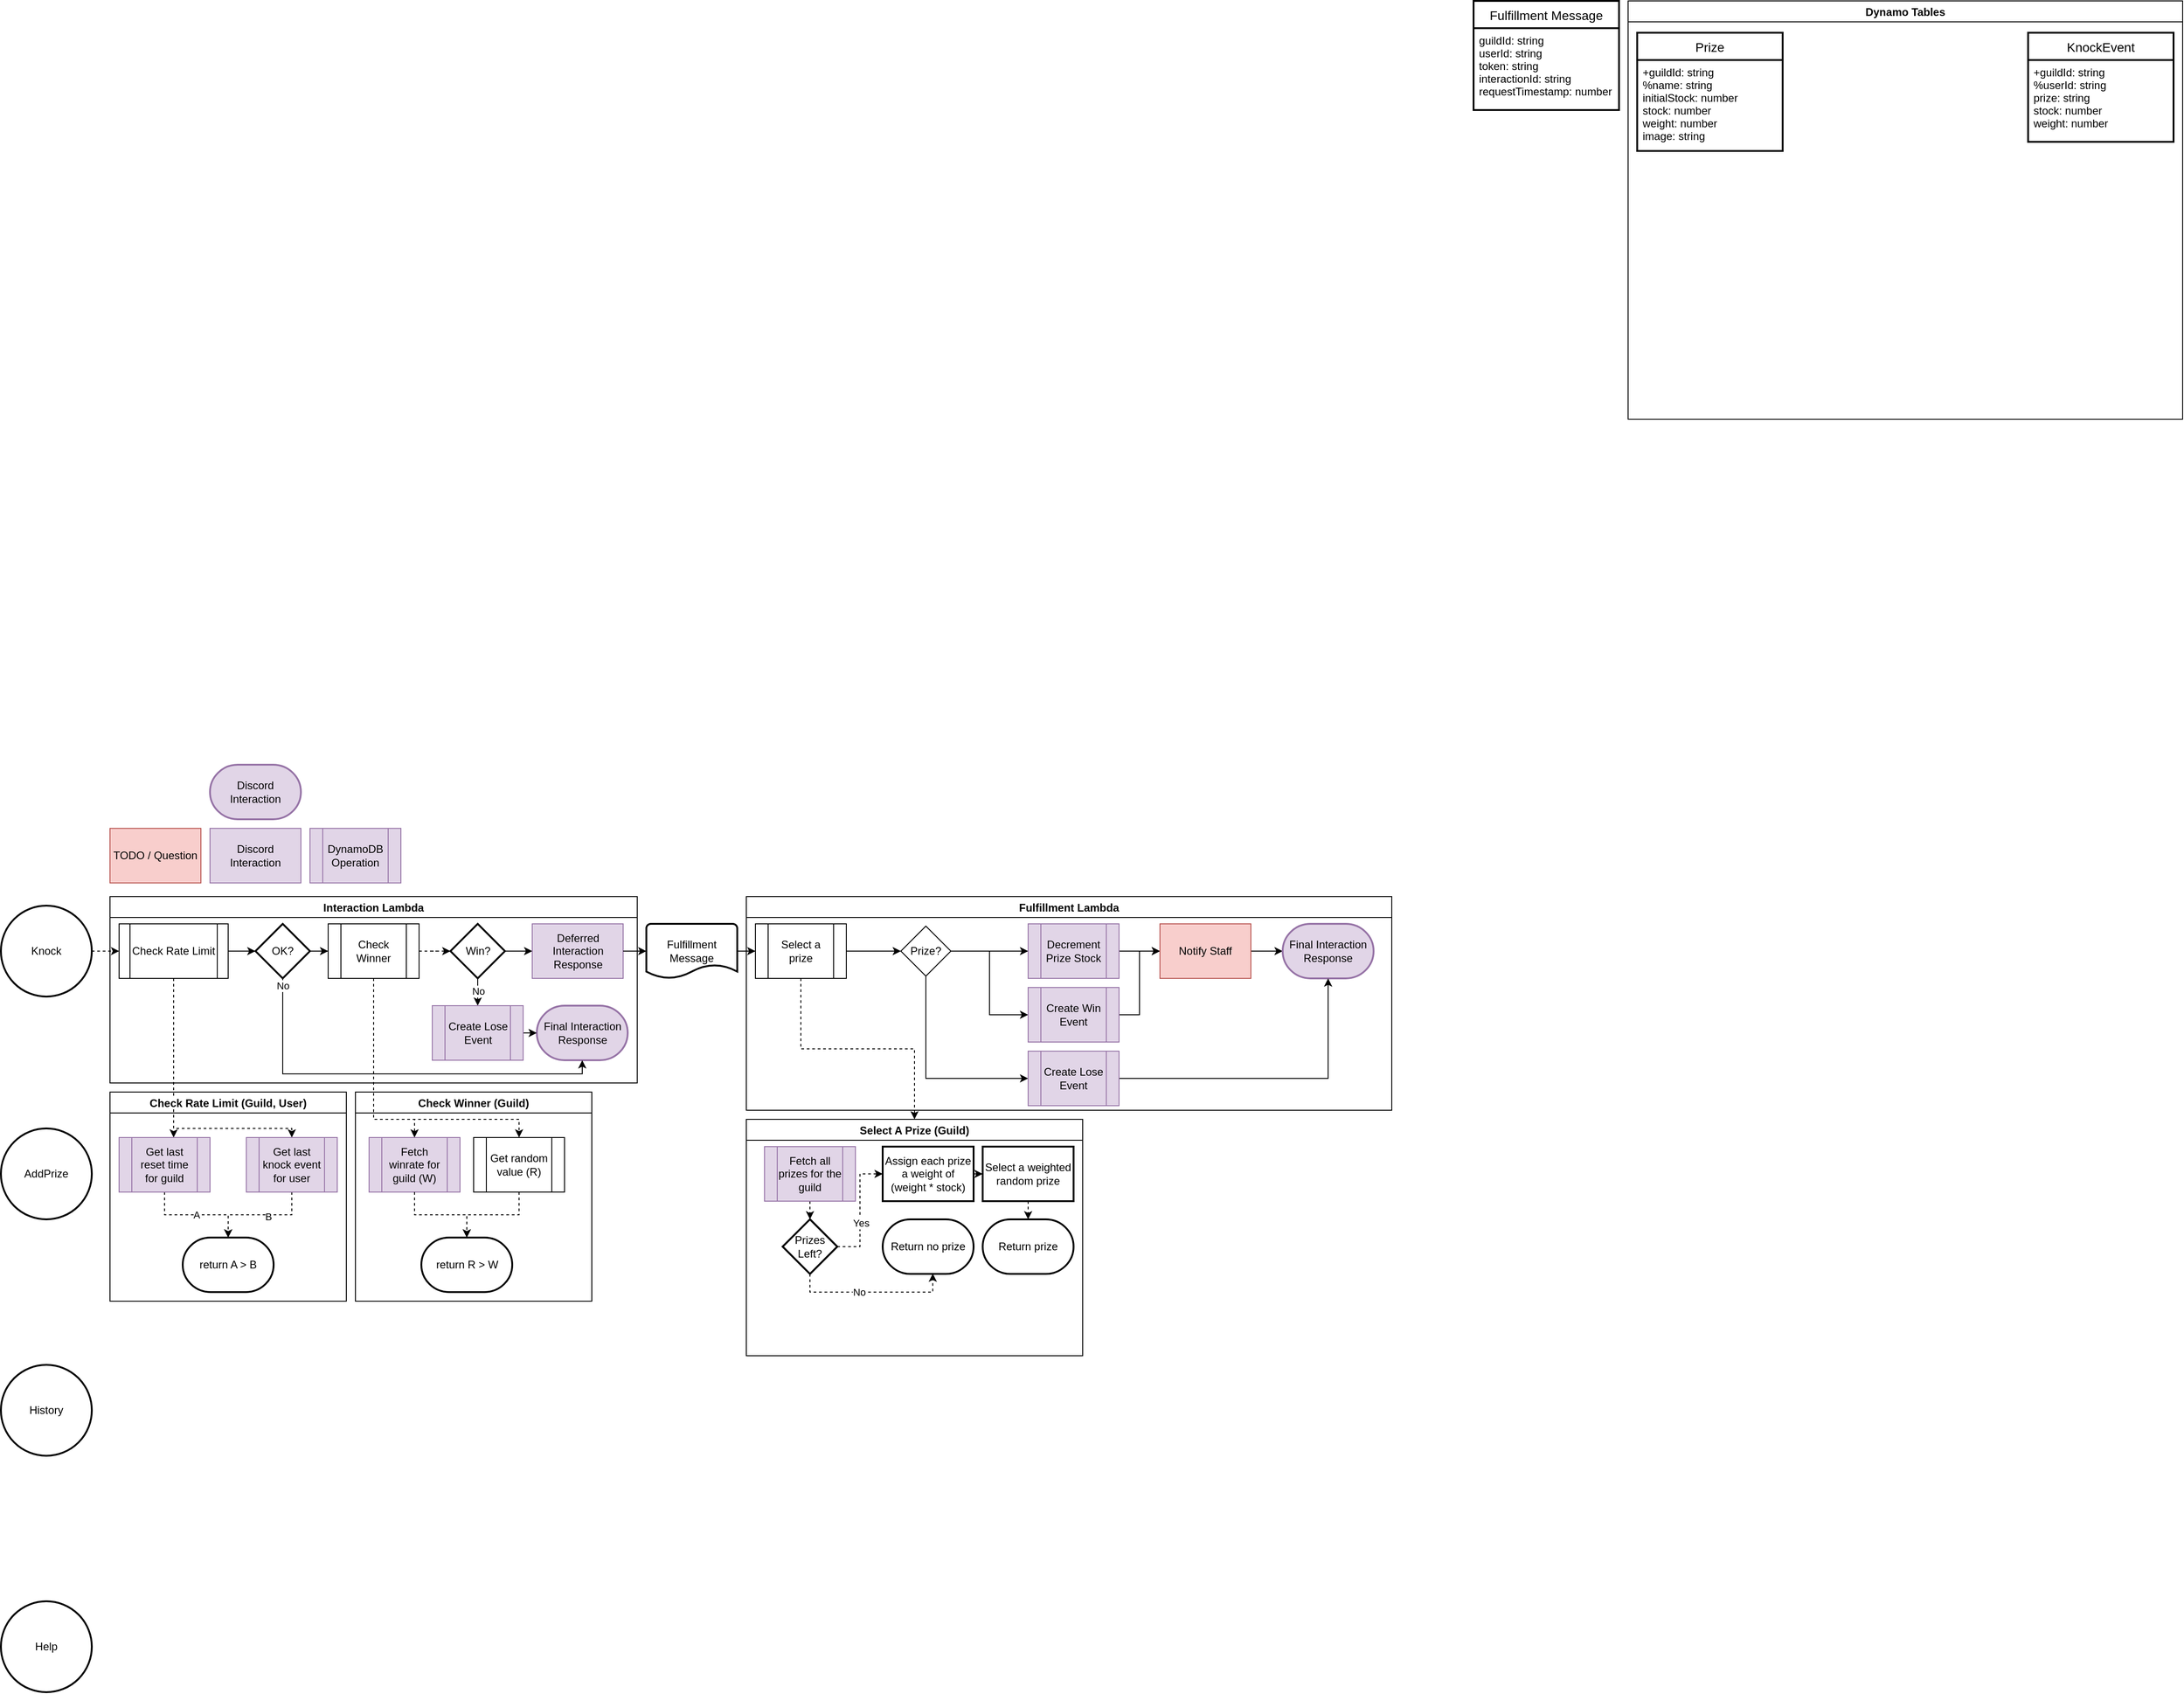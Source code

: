 <mxfile version="15.5.1" type="github">
  <diagram id="L7QY4okVQJp5hipJDfsT" name="Page-1">
    <mxGraphModel dx="4146" dy="2103" grid="1" gridSize="10" guides="1" tooltips="1" connect="1" arrows="1" fold="1" page="0" pageScale="1" pageWidth="850" pageHeight="1100" math="0" shadow="0">
      <root>
        <mxCell id="0" />
        <mxCell id="1" parent="0" />
        <mxCell id="FSJdYfOo43uuLk9ThQoz-45" value="DynamoDB Operation" style="verticalLabelPosition=middle;verticalAlign=middle;html=1;shape=process;whiteSpace=wrap;size=0.14;arcSize=6;labelPosition=center;align=center;fillColor=#e1d5e7;strokeColor=#9673a6;" parent="1" vertex="1">
          <mxGeometry x="-850" y="790" width="100" height="60" as="geometry" />
        </mxCell>
        <mxCell id="FSJdYfOo43uuLk9ThQoz-199" style="edgeStyle=orthogonalEdgeStyle;rounded=0;sketch=0;orthogonalLoop=1;jettySize=auto;html=1;exitX=1;exitY=0.5;exitDx=0;exitDy=0;exitPerimeter=0;" parent="1" source="FSJdYfOo43uuLk9ThQoz-47" target="FSJdYfOo43uuLk9ThQoz-112" edge="1">
          <mxGeometry relative="1" as="geometry" />
        </mxCell>
        <mxCell id="FSJdYfOo43uuLk9ThQoz-47" value="Fulfillment Message" style="strokeWidth=2;html=1;shape=mxgraph.flowchart.document2;whiteSpace=wrap;size=0.25;verticalAlign=middle;" parent="1" vertex="1">
          <mxGeometry x="-480" y="895" width="100" height="60" as="geometry" />
        </mxCell>
        <mxCell id="FSJdYfOo43uuLk9ThQoz-57" value="Fulfillment Message" style="swimlane;childLayout=stackLayout;horizontal=1;startSize=30;horizontalStack=0;fontSize=14;fontStyle=0;strokeWidth=2;resizeParent=0;resizeLast=1;shadow=0;dashed=0;align=center;" parent="1" vertex="1">
          <mxGeometry x="430" y="-120" width="160" height="120" as="geometry" />
        </mxCell>
        <mxCell id="FSJdYfOo43uuLk9ThQoz-58" value="guildId: string&#xa;userId: string&#xa;token: string&#xa;interactionId: string&#xa;requestTimestamp: number" style="align=left;strokeColor=none;fillColor=none;spacingLeft=4;fontSize=12;verticalAlign=top;resizable=0;rotatable=0;part=1;" parent="FSJdYfOo43uuLk9ThQoz-57" vertex="1">
          <mxGeometry y="30" width="160" height="90" as="geometry" />
        </mxCell>
        <mxCell id="FSJdYfOo43uuLk9ThQoz-62" value="Interaction Lambda" style="swimlane;verticalAlign=middle;" parent="1" vertex="1">
          <mxGeometry x="-1070" y="865" width="580" height="205" as="geometry">
            <mxRectangle x="-190" y="10" width="140" height="23" as="alternateBounds" />
          </mxGeometry>
        </mxCell>
        <mxCell id="FSJdYfOo43uuLk9ThQoz-140" value="Deferred Interaction Response" style="rounded=0;whiteSpace=wrap;html=1;absoluteArcSize=1;arcSize=14;strokeWidth=1;sketch=0;fillColor=#e1d5e7;strokeColor=#9673a6;" parent="FSJdYfOo43uuLk9ThQoz-62" vertex="1">
          <mxGeometry x="464.5" y="30" width="100" height="60" as="geometry" />
        </mxCell>
        <mxCell id="FSJdYfOo43uuLk9ThQoz-171" style="edgeStyle=orthogonalEdgeStyle;rounded=0;sketch=0;orthogonalLoop=1;jettySize=auto;html=1;exitX=1;exitY=0.5;exitDx=0;exitDy=0;exitPerimeter=0;entryX=0;entryY=0.5;entryDx=0;entryDy=0;" parent="FSJdYfOo43uuLk9ThQoz-62" source="FSJdYfOo43uuLk9ThQoz-15" target="FSJdYfOo43uuLk9ThQoz-140" edge="1">
          <mxGeometry relative="1" as="geometry" />
        </mxCell>
        <mxCell id="FSJdYfOo43uuLk9ThQoz-10" value="Final Interaction Response" style="strokeWidth=2;html=1;shape=mxgraph.flowchart.terminator;whiteSpace=wrap;fillColor=#e1d5e7;strokeColor=#9673a6;" parent="FSJdYfOo43uuLk9ThQoz-62" vertex="1">
          <mxGeometry x="469.5" y="120" width="100" height="60" as="geometry" />
        </mxCell>
        <mxCell id="FSJdYfOo43uuLk9ThQoz-215" style="edgeStyle=orthogonalEdgeStyle;rounded=0;sketch=0;orthogonalLoop=1;jettySize=auto;html=1;exitX=1;exitY=0.5;exitDx=0;exitDy=0;dashed=1;" parent="FSJdYfOo43uuLk9ThQoz-62" source="FSJdYfOo43uuLk9ThQoz-185" target="FSJdYfOo43uuLk9ThQoz-15" edge="1">
          <mxGeometry relative="1" as="geometry" />
        </mxCell>
        <mxCell id="FSJdYfOo43uuLk9ThQoz-185" value="Check Winner" style="verticalLabelPosition=middle;verticalAlign=middle;html=1;shape=process;whiteSpace=wrap;size=0.14;arcSize=6;labelPosition=center;align=center;" parent="FSJdYfOo43uuLk9ThQoz-62" vertex="1">
          <mxGeometry x="240" y="30" width="100" height="60" as="geometry" />
        </mxCell>
        <mxCell id="oSzb1QnaF82HAAy8h1gA-9" style="edgeStyle=orthogonalEdgeStyle;curved=0;rounded=1;sketch=0;orthogonalLoop=1;jettySize=auto;html=1;exitX=0.5;exitY=1;exitDx=0;exitDy=0;exitPerimeter=0;entryX=0.5;entryY=0;entryDx=0;entryDy=0;" edge="1" parent="FSJdYfOo43uuLk9ThQoz-62" source="FSJdYfOo43uuLk9ThQoz-15" target="oSzb1QnaF82HAAy8h1gA-8">
          <mxGeometry relative="1" as="geometry">
            <Array as="points">
              <mxPoint x="404.5" y="100" />
              <mxPoint x="404.5" y="100" />
            </Array>
          </mxGeometry>
        </mxCell>
        <mxCell id="oSzb1QnaF82HAAy8h1gA-11" value="No" style="edgeLabel;html=1;align=center;verticalAlign=middle;resizable=0;points=[];" vertex="1" connectable="0" parent="oSzb1QnaF82HAAy8h1gA-9">
          <mxGeometry x="-0.112" relative="1" as="geometry">
            <mxPoint as="offset" />
          </mxGeometry>
        </mxCell>
        <mxCell id="FSJdYfOo43uuLk9ThQoz-15" value="Win?" style="strokeWidth=2;html=1;shape=mxgraph.flowchart.decision;whiteSpace=wrap;" parent="FSJdYfOo43uuLk9ThQoz-62" vertex="1">
          <mxGeometry x="374.5" y="30" width="60" height="60" as="geometry" />
        </mxCell>
        <mxCell id="oSzb1QnaF82HAAy8h1gA-10" style="edgeStyle=orthogonalEdgeStyle;curved=0;rounded=1;sketch=0;orthogonalLoop=1;jettySize=auto;html=1;exitX=1;exitY=0.5;exitDx=0;exitDy=0;entryX=0;entryY=0.5;entryDx=0;entryDy=0;entryPerimeter=0;" edge="1" parent="FSJdYfOo43uuLk9ThQoz-62" source="oSzb1QnaF82HAAy8h1gA-8" target="FSJdYfOo43uuLk9ThQoz-10">
          <mxGeometry relative="1" as="geometry" />
        </mxCell>
        <mxCell id="oSzb1QnaF82HAAy8h1gA-8" value="Create Lose Event" style="verticalLabelPosition=middle;verticalAlign=middle;html=1;shape=process;whiteSpace=wrap;size=0.14;arcSize=6;labelPosition=center;align=center;fillColor=#e1d5e7;strokeColor=#9673a6;" vertex="1" parent="FSJdYfOo43uuLk9ThQoz-62">
          <mxGeometry x="354.5" y="120" width="100" height="60" as="geometry" />
        </mxCell>
        <mxCell id="oSzb1QnaF82HAAy8h1gA-15" style="edgeStyle=orthogonalEdgeStyle;curved=0;rounded=1;sketch=0;orthogonalLoop=1;jettySize=auto;html=1;exitX=1;exitY=0.5;exitDx=0;exitDy=0;entryX=0;entryY=0.5;entryDx=0;entryDy=0;entryPerimeter=0;" edge="1" parent="FSJdYfOo43uuLk9ThQoz-62" source="oSzb1QnaF82HAAy8h1gA-12" target="oSzb1QnaF82HAAy8h1gA-14">
          <mxGeometry relative="1" as="geometry" />
        </mxCell>
        <mxCell id="oSzb1QnaF82HAAy8h1gA-12" value="Check Rate Limit" style="shape=process;whiteSpace=wrap;html=1;backgroundOutline=1;rounded=0;sketch=0;" vertex="1" parent="FSJdYfOo43uuLk9ThQoz-62">
          <mxGeometry x="10" y="30" width="120" height="60" as="geometry" />
        </mxCell>
        <mxCell id="oSzb1QnaF82HAAy8h1gA-17" style="edgeStyle=orthogonalEdgeStyle;rounded=0;sketch=0;orthogonalLoop=1;jettySize=auto;html=1;exitX=0.5;exitY=1;exitDx=0;exitDy=0;exitPerimeter=0;entryX=0.5;entryY=1;entryDx=0;entryDy=0;entryPerimeter=0;" edge="1" parent="FSJdYfOo43uuLk9ThQoz-62" source="oSzb1QnaF82HAAy8h1gA-14" target="FSJdYfOo43uuLk9ThQoz-10">
          <mxGeometry relative="1" as="geometry">
            <Array as="points">
              <mxPoint x="190" y="195" />
              <mxPoint x="519" y="195" />
            </Array>
          </mxGeometry>
        </mxCell>
        <mxCell id="oSzb1QnaF82HAAy8h1gA-18" value="No" style="edgeLabel;html=1;align=center;verticalAlign=middle;resizable=0;points=[];" vertex="1" connectable="0" parent="oSzb1QnaF82HAAy8h1gA-17">
          <mxGeometry x="-0.964" relative="1" as="geometry">
            <mxPoint as="offset" />
          </mxGeometry>
        </mxCell>
        <mxCell id="oSzb1QnaF82HAAy8h1gA-19" style="edgeStyle=orthogonalEdgeStyle;rounded=0;sketch=0;orthogonalLoop=1;jettySize=auto;html=1;exitX=1;exitY=0.5;exitDx=0;exitDy=0;exitPerimeter=0;" edge="1" parent="FSJdYfOo43uuLk9ThQoz-62" source="oSzb1QnaF82HAAy8h1gA-14" target="FSJdYfOo43uuLk9ThQoz-185">
          <mxGeometry relative="1" as="geometry" />
        </mxCell>
        <mxCell id="oSzb1QnaF82HAAy8h1gA-14" value="OK?" style="strokeWidth=2;html=1;shape=mxgraph.flowchart.decision;whiteSpace=wrap;" vertex="1" parent="FSJdYfOo43uuLk9ThQoz-62">
          <mxGeometry x="160" y="30" width="60" height="60" as="geometry" />
        </mxCell>
        <mxCell id="FSJdYfOo43uuLk9ThQoz-63" value="Fulfillment Lambda" style="swimlane;verticalAlign=middle;" parent="1" vertex="1">
          <mxGeometry x="-370" y="865" width="710" height="235" as="geometry">
            <mxRectangle x="-190" y="620" width="140" height="23" as="alternateBounds" />
          </mxGeometry>
        </mxCell>
        <mxCell id="FSJdYfOo43uuLk9ThQoz-196" style="edgeStyle=orthogonalEdgeStyle;rounded=0;sketch=0;orthogonalLoop=1;jettySize=auto;html=1;exitX=1;exitY=0.5;exitDx=0;exitDy=0;" parent="FSJdYfOo43uuLk9ThQoz-63" source="FSJdYfOo43uuLk9ThQoz-97" target="FSJdYfOo43uuLk9ThQoz-133" edge="1">
          <mxGeometry relative="1" as="geometry" />
        </mxCell>
        <mxCell id="FSJdYfOo43uuLk9ThQoz-97" value="Decrement Prize Stock" style="verticalLabelPosition=middle;verticalAlign=middle;html=1;shape=process;whiteSpace=wrap;size=0.14;arcSize=6;labelPosition=center;align=center;fillColor=#e1d5e7;strokeColor=#9673a6;" parent="FSJdYfOo43uuLk9ThQoz-63" vertex="1">
          <mxGeometry x="310" y="30" width="100" height="60" as="geometry" />
        </mxCell>
        <mxCell id="FSJdYfOo43uuLk9ThQoz-191" style="edgeStyle=orthogonalEdgeStyle;rounded=0;sketch=0;orthogonalLoop=1;jettySize=auto;html=1;exitX=1;exitY=0.5;exitDx=0;exitDy=0;entryX=0;entryY=0.5;entryDx=0;entryDy=0;" parent="FSJdYfOo43uuLk9ThQoz-63" source="FSJdYfOo43uuLk9ThQoz-100" target="FSJdYfOo43uuLk9ThQoz-97" edge="1">
          <mxGeometry relative="1" as="geometry" />
        </mxCell>
        <mxCell id="FSJdYfOo43uuLk9ThQoz-192" style="edgeStyle=orthogonalEdgeStyle;rounded=0;sketch=0;orthogonalLoop=1;jettySize=auto;html=1;exitX=1;exitY=0.5;exitDx=0;exitDy=0;entryX=0;entryY=0.5;entryDx=0;entryDy=0;" parent="FSJdYfOo43uuLk9ThQoz-63" source="FSJdYfOo43uuLk9ThQoz-100" target="FSJdYfOo43uuLk9ThQoz-126" edge="1">
          <mxGeometry relative="1" as="geometry" />
        </mxCell>
        <mxCell id="oSzb1QnaF82HAAy8h1gA-4" style="edgeStyle=orthogonalEdgeStyle;rounded=0;sketch=0;orthogonalLoop=1;jettySize=auto;html=1;exitX=0.5;exitY=1;exitDx=0;exitDy=0;entryX=0;entryY=0.5;entryDx=0;entryDy=0;" edge="1" parent="FSJdYfOo43uuLk9ThQoz-63" source="FSJdYfOo43uuLk9ThQoz-100" target="oSzb1QnaF82HAAy8h1gA-3">
          <mxGeometry relative="1" as="geometry" />
        </mxCell>
        <mxCell id="FSJdYfOo43uuLk9ThQoz-100" value="Prize?" style="rhombus;whiteSpace=wrap;html=1;rounded=0;sketch=0;" parent="FSJdYfOo43uuLk9ThQoz-63" vertex="1">
          <mxGeometry x="170" y="32.5" width="55" height="55" as="geometry" />
        </mxCell>
        <mxCell id="FSJdYfOo43uuLk9ThQoz-190" style="edgeStyle=orthogonalEdgeStyle;rounded=0;sketch=0;orthogonalLoop=1;jettySize=auto;html=1;exitX=1;exitY=0.5;exitDx=0;exitDy=0;entryX=0;entryY=0.5;entryDx=0;entryDy=0;" parent="FSJdYfOo43uuLk9ThQoz-63" source="FSJdYfOo43uuLk9ThQoz-112" target="FSJdYfOo43uuLk9ThQoz-100" edge="1">
          <mxGeometry relative="1" as="geometry" />
        </mxCell>
        <mxCell id="FSJdYfOo43uuLk9ThQoz-112" value="Select a prize" style="verticalLabelPosition=middle;verticalAlign=middle;html=1;shape=process;whiteSpace=wrap;size=0.14;arcSize=6;labelPosition=center;align=center;" parent="FSJdYfOo43uuLk9ThQoz-63" vertex="1">
          <mxGeometry x="10" y="30" width="100" height="60" as="geometry" />
        </mxCell>
        <mxCell id="FSJdYfOo43uuLk9ThQoz-194" style="edgeStyle=orthogonalEdgeStyle;rounded=0;sketch=0;orthogonalLoop=1;jettySize=auto;html=1;exitX=1;exitY=0.5;exitDx=0;exitDy=0;entryX=0;entryY=0.5;entryDx=0;entryDy=0;" parent="FSJdYfOo43uuLk9ThQoz-63" source="FSJdYfOo43uuLk9ThQoz-126" target="FSJdYfOo43uuLk9ThQoz-133" edge="1">
          <mxGeometry relative="1" as="geometry" />
        </mxCell>
        <mxCell id="FSJdYfOo43uuLk9ThQoz-126" value="Create Win Event" style="verticalLabelPosition=middle;verticalAlign=middle;html=1;shape=process;whiteSpace=wrap;size=0.14;arcSize=6;labelPosition=center;align=center;fillColor=#e1d5e7;strokeColor=#9673a6;" parent="FSJdYfOo43uuLk9ThQoz-63" vertex="1">
          <mxGeometry x="310" y="100" width="100" height="60" as="geometry" />
        </mxCell>
        <mxCell id="FSJdYfOo43uuLk9ThQoz-198" style="edgeStyle=orthogonalEdgeStyle;rounded=0;sketch=0;orthogonalLoop=1;jettySize=auto;html=1;exitX=1;exitY=0.5;exitDx=0;exitDy=0;entryX=0;entryY=0.5;entryDx=0;entryDy=0;entryPerimeter=0;" parent="FSJdYfOo43uuLk9ThQoz-63" source="FSJdYfOo43uuLk9ThQoz-133" edge="1">
          <mxGeometry relative="1" as="geometry">
            <mxPoint x="590" y="60" as="targetPoint" />
          </mxGeometry>
        </mxCell>
        <mxCell id="FSJdYfOo43uuLk9ThQoz-133" value="Notify Staff" style="rounded=0;whiteSpace=wrap;html=1;absoluteArcSize=1;arcSize=14;strokeWidth=1;sketch=0;fillColor=#f8cecc;strokeColor=#b85450;" parent="FSJdYfOo43uuLk9ThQoz-63" vertex="1">
          <mxGeometry x="455" y="30" width="100" height="60" as="geometry" />
        </mxCell>
        <mxCell id="FSJdYfOo43uuLk9ThQoz-153" value="Final Interaction Response" style="strokeWidth=2;html=1;shape=mxgraph.flowchart.terminator;whiteSpace=wrap;fillColor=#e1d5e7;strokeColor=#9673a6;" parent="FSJdYfOo43uuLk9ThQoz-63" vertex="1">
          <mxGeometry x="590" y="30" width="100" height="60" as="geometry" />
        </mxCell>
        <mxCell id="oSzb1QnaF82HAAy8h1gA-5" style="edgeStyle=orthogonalEdgeStyle;rounded=0;sketch=0;orthogonalLoop=1;jettySize=auto;html=1;exitX=1;exitY=0.5;exitDx=0;exitDy=0;entryX=0.5;entryY=1;entryDx=0;entryDy=0;entryPerimeter=0;" edge="1" parent="FSJdYfOo43uuLk9ThQoz-63" source="oSzb1QnaF82HAAy8h1gA-3" target="FSJdYfOo43uuLk9ThQoz-153">
          <mxGeometry relative="1" as="geometry" />
        </mxCell>
        <mxCell id="oSzb1QnaF82HAAy8h1gA-3" value="Create Lose Event" style="verticalLabelPosition=middle;verticalAlign=middle;html=1;shape=process;whiteSpace=wrap;size=0.14;arcSize=6;labelPosition=center;align=center;fillColor=#e1d5e7;strokeColor=#9673a6;" vertex="1" parent="FSJdYfOo43uuLk9ThQoz-63">
          <mxGeometry x="310" y="170" width="100" height="60" as="geometry" />
        </mxCell>
        <mxCell id="FSJdYfOo43uuLk9ThQoz-123" value="Dynamo Tables" style="swimlane;rounded=0;sketch=0;" parent="1" vertex="1">
          <mxGeometry x="600" y="-120" width="610" height="460" as="geometry" />
        </mxCell>
        <mxCell id="FSJdYfOo43uuLk9ThQoz-79" value="Prize" style="swimlane;childLayout=stackLayout;horizontal=1;startSize=30;horizontalStack=0;fontSize=14;fontStyle=0;strokeWidth=2;resizeParent=0;resizeLast=1;shadow=0;dashed=0;align=center;" parent="FSJdYfOo43uuLk9ThQoz-123" vertex="1">
          <mxGeometry x="10" y="35" width="160" height="130" as="geometry" />
        </mxCell>
        <mxCell id="FSJdYfOo43uuLk9ThQoz-80" value="+guildId: string&#xa;%name: string&#xa;initialStock: number&#xa;stock: number&#xa;weight: number&#xa;image: string" style="align=left;strokeColor=none;fillColor=none;spacingLeft=4;fontSize=12;verticalAlign=top;resizable=0;rotatable=0;part=1;" parent="FSJdYfOo43uuLk9ThQoz-79" vertex="1">
          <mxGeometry y="30" width="160" height="100" as="geometry" />
        </mxCell>
        <mxCell id="FSJdYfOo43uuLk9ThQoz-119" value="KnockEvent" style="swimlane;childLayout=stackLayout;horizontal=1;startSize=30;horizontalStack=0;fontSize=14;fontStyle=0;strokeWidth=2;resizeParent=0;resizeLast=1;shadow=0;dashed=0;align=center;" parent="FSJdYfOo43uuLk9ThQoz-123" vertex="1">
          <mxGeometry x="440" y="35" width="160" height="120" as="geometry" />
        </mxCell>
        <mxCell id="FSJdYfOo43uuLk9ThQoz-120" value="+guildId: string&#xa;%userId: string&#xa;prize: string&#xa;stock: number&#xa;weight: number&#xa;" style="align=left;strokeColor=none;fillColor=none;spacingLeft=4;fontSize=12;verticalAlign=top;resizable=0;rotatable=0;part=1;" parent="FSJdYfOo43uuLk9ThQoz-119" vertex="1">
          <mxGeometry y="30" width="160" height="90" as="geometry" />
        </mxCell>
        <mxCell id="FSJdYfOo43uuLk9ThQoz-125" value="Discord Interaction" style="strokeWidth=2;html=1;shape=mxgraph.flowchart.terminator;whiteSpace=wrap;verticalAlign=middle;fillColor=#e1d5e7;strokeColor=#9673a6;" parent="1" vertex="1">
          <mxGeometry x="-960" y="720" width="100" height="60" as="geometry" />
        </mxCell>
        <mxCell id="FSJdYfOo43uuLk9ThQoz-137" value="TODO / Question" style="rounded=0;whiteSpace=wrap;html=1;absoluteArcSize=1;arcSize=14;strokeWidth=1;sketch=0;fillColor=#f8cecc;strokeColor=#b85450;" parent="1" vertex="1">
          <mxGeometry x="-1070" y="790" width="100" height="60" as="geometry" />
        </mxCell>
        <mxCell id="FSJdYfOo43uuLk9ThQoz-141" value="Discord Interaction" style="rounded=0;whiteSpace=wrap;html=1;absoluteArcSize=1;arcSize=14;strokeWidth=1;sketch=0;fillColor=#e1d5e7;strokeColor=#9673a6;" parent="1" vertex="1">
          <mxGeometry x="-960" y="790" width="100" height="60" as="geometry" />
        </mxCell>
        <mxCell id="FSJdYfOo43uuLk9ThQoz-173" style="edgeStyle=orthogonalEdgeStyle;rounded=0;sketch=0;orthogonalLoop=1;jettySize=auto;html=1;exitX=1;exitY=0.5;exitDx=0;exitDy=0;entryX=0;entryY=0.5;entryDx=0;entryDy=0;entryPerimeter=0;" parent="1" source="FSJdYfOo43uuLk9ThQoz-140" target="FSJdYfOo43uuLk9ThQoz-47" edge="1">
          <mxGeometry relative="1" as="geometry" />
        </mxCell>
        <mxCell id="FSJdYfOo43uuLk9ThQoz-219" value="Check Winner (Guild)" style="swimlane;rounded=0;sketch=0;strokeWidth=1;fillColor=none;" parent="1" vertex="1">
          <mxGeometry x="-800" y="1080" width="260" height="230" as="geometry" />
        </mxCell>
        <mxCell id="FSJdYfOo43uuLk9ThQoz-37" value="return R &amp;gt; W" style="strokeWidth=2;html=1;shape=mxgraph.flowchart.terminator;whiteSpace=wrap;verticalAlign=middle;" parent="FSJdYfOo43uuLk9ThQoz-219" vertex="1">
          <mxGeometry x="72.5" y="160" width="100" height="60" as="geometry" />
        </mxCell>
        <mxCell id="FSJdYfOo43uuLk9ThQoz-186" value="Fetch winrate for guild (W)" style="verticalLabelPosition=middle;verticalAlign=middle;html=1;shape=process;whiteSpace=wrap;size=0.14;arcSize=6;labelPosition=center;align=center;fillColor=#e1d5e7;strokeColor=#9673a6;" parent="FSJdYfOo43uuLk9ThQoz-219" vertex="1">
          <mxGeometry x="15" y="50" width="100" height="60" as="geometry" />
        </mxCell>
        <mxCell id="FSJdYfOo43uuLk9ThQoz-213" style="edgeStyle=orthogonalEdgeStyle;rounded=0;sketch=0;orthogonalLoop=1;jettySize=auto;html=1;exitX=0.5;exitY=1;exitDx=0;exitDy=0;entryX=0.5;entryY=0;entryDx=0;entryDy=0;entryPerimeter=0;dashed=1;" parent="FSJdYfOo43uuLk9ThQoz-219" source="FSJdYfOo43uuLk9ThQoz-187" target="FSJdYfOo43uuLk9ThQoz-37" edge="1">
          <mxGeometry relative="1" as="geometry" />
        </mxCell>
        <mxCell id="FSJdYfOo43uuLk9ThQoz-187" value="Get random value (R)" style="verticalLabelPosition=middle;verticalAlign=middle;html=1;shape=process;whiteSpace=wrap;size=0.14;arcSize=6;labelPosition=center;align=center;" parent="FSJdYfOo43uuLk9ThQoz-219" vertex="1">
          <mxGeometry x="130" y="50" width="100" height="60" as="geometry" />
        </mxCell>
        <mxCell id="FSJdYfOo43uuLk9ThQoz-189" style="edgeStyle=orthogonalEdgeStyle;rounded=0;sketch=0;orthogonalLoop=1;jettySize=auto;html=1;exitX=0.5;exitY=1;exitDx=0;exitDy=0;entryX=0.5;entryY=0;entryDx=0;entryDy=0;entryPerimeter=0;dashed=1;" parent="FSJdYfOo43uuLk9ThQoz-219" source="FSJdYfOo43uuLk9ThQoz-186" target="FSJdYfOo43uuLk9ThQoz-37" edge="1">
          <mxGeometry relative="1" as="geometry" />
        </mxCell>
        <mxCell id="FSJdYfOo43uuLk9ThQoz-221" value="Select A Prize (Guild)" style="swimlane;rounded=0;sketch=0;strokeWidth=1;fillColor=none;" parent="1" vertex="1">
          <mxGeometry x="-370" y="1110" width="370" height="260" as="geometry" />
        </mxCell>
        <mxCell id="oSzb1QnaF82HAAy8h1gA-60" style="edgeStyle=orthogonalEdgeStyle;rounded=0;sketch=0;orthogonalLoop=1;jettySize=auto;html=1;exitX=1;exitY=0.5;exitDx=0;exitDy=0;entryX=0;entryY=0.5;entryDx=0;entryDy=0;dashed=1;" edge="1" parent="FSJdYfOo43uuLk9ThQoz-221" source="FSJdYfOo43uuLk9ThQoz-82" target="FSJdYfOo43uuLk9ThQoz-84">
          <mxGeometry relative="1" as="geometry" />
        </mxCell>
        <mxCell id="FSJdYfOo43uuLk9ThQoz-82" value="Assign each prize a weight of (weight * stock)" style="rounded=0;whiteSpace=wrap;html=1;absoluteArcSize=1;arcSize=14;strokeWidth=2;sketch=0;" parent="FSJdYfOo43uuLk9ThQoz-221" vertex="1">
          <mxGeometry x="150" y="30" width="100" height="60" as="geometry" />
        </mxCell>
        <mxCell id="FSJdYfOo43uuLk9ThQoz-86" value="Prizes Left?" style="strokeWidth=2;html=1;shape=mxgraph.flowchart.decision;whiteSpace=wrap;rounded=0;sketch=0;" parent="FSJdYfOo43uuLk9ThQoz-221" vertex="1">
          <mxGeometry x="40" y="110" width="60" height="60" as="geometry" />
        </mxCell>
        <mxCell id="FSJdYfOo43uuLk9ThQoz-205" style="edgeStyle=orthogonalEdgeStyle;rounded=0;sketch=0;orthogonalLoop=1;jettySize=auto;html=1;exitX=0.5;exitY=1;exitDx=0;exitDy=0;entryX=0.5;entryY=0;entryDx=0;entryDy=0;entryPerimeter=0;dashed=1;" parent="FSJdYfOo43uuLk9ThQoz-221" source="FSJdYfOo43uuLk9ThQoz-77" target="FSJdYfOo43uuLk9ThQoz-86" edge="1">
          <mxGeometry relative="1" as="geometry" />
        </mxCell>
        <mxCell id="FSJdYfOo43uuLk9ThQoz-77" value="Fetch all prizes for the guild" style="verticalLabelPosition=middle;verticalAlign=middle;html=1;shape=process;whiteSpace=wrap;size=0.14;arcSize=6;labelPosition=center;align=center;fillColor=#e1d5e7;strokeColor=#9673a6;" parent="FSJdYfOo43uuLk9ThQoz-221" vertex="1">
          <mxGeometry x="20" y="30" width="100" height="60" as="geometry" />
        </mxCell>
        <mxCell id="oSzb1QnaF82HAAy8h1gA-63" style="edgeStyle=orthogonalEdgeStyle;rounded=0;sketch=0;orthogonalLoop=1;jettySize=auto;html=1;exitX=0.5;exitY=1;exitDx=0;exitDy=0;entryX=0.5;entryY=0;entryDx=0;entryDy=0;entryPerimeter=0;dashed=1;" edge="1" parent="FSJdYfOo43uuLk9ThQoz-221" source="FSJdYfOo43uuLk9ThQoz-84" target="oSzb1QnaF82HAAy8h1gA-62">
          <mxGeometry relative="1" as="geometry" />
        </mxCell>
        <mxCell id="FSJdYfOo43uuLk9ThQoz-84" value="Select a weighted random prize" style="rounded=0;whiteSpace=wrap;html=1;absoluteArcSize=1;arcSize=14;strokeWidth=2;sketch=0;" parent="FSJdYfOo43uuLk9ThQoz-221" vertex="1">
          <mxGeometry x="260" y="30" width="100" height="60" as="geometry" />
        </mxCell>
        <mxCell id="oSzb1QnaF82HAAy8h1gA-56" style="edgeStyle=orthogonalEdgeStyle;rounded=0;sketch=0;orthogonalLoop=1;jettySize=auto;html=1;exitX=1;exitY=0.5;exitDx=0;exitDy=0;exitPerimeter=0;entryX=0;entryY=0.5;entryDx=0;entryDy=0;dashed=1;" edge="1" parent="FSJdYfOo43uuLk9ThQoz-221" source="FSJdYfOo43uuLk9ThQoz-208" target="FSJdYfOo43uuLk9ThQoz-82">
          <mxGeometry relative="1" as="geometry" />
        </mxCell>
        <mxCell id="oSzb1QnaF82HAAy8h1gA-57" value="Yes" style="edgeLabel;html=1;align=center;verticalAlign=middle;resizable=0;points=[];" vertex="1" connectable="0" parent="oSzb1QnaF82HAAy8h1gA-56">
          <mxGeometry x="-0.212" y="-1" relative="1" as="geometry">
            <mxPoint as="offset" />
          </mxGeometry>
        </mxCell>
        <mxCell id="oSzb1QnaF82HAAy8h1gA-64" style="edgeStyle=orthogonalEdgeStyle;rounded=0;sketch=0;orthogonalLoop=1;jettySize=auto;html=1;exitX=0.5;exitY=1;exitDx=0;exitDy=0;exitPerimeter=0;entryX=0.551;entryY=0.994;entryDx=0;entryDy=0;entryPerimeter=0;dashed=1;" edge="1" parent="FSJdYfOo43uuLk9ThQoz-221" source="FSJdYfOo43uuLk9ThQoz-208" target="FSJdYfOo43uuLk9ThQoz-91">
          <mxGeometry relative="1" as="geometry" />
        </mxCell>
        <mxCell id="oSzb1QnaF82HAAy8h1gA-65" value="No" style="edgeLabel;html=1;align=center;verticalAlign=middle;resizable=0;points=[];" vertex="1" connectable="0" parent="oSzb1QnaF82HAAy8h1gA-64">
          <mxGeometry x="-0.165" relative="1" as="geometry">
            <mxPoint as="offset" />
          </mxGeometry>
        </mxCell>
        <mxCell id="FSJdYfOo43uuLk9ThQoz-208" value="Prizes Left?" style="strokeWidth=2;html=1;shape=mxgraph.flowchart.decision;whiteSpace=wrap;rounded=0;sketch=0;" parent="FSJdYfOo43uuLk9ThQoz-221" vertex="1">
          <mxGeometry x="40" y="110" width="60" height="60" as="geometry" />
        </mxCell>
        <mxCell id="FSJdYfOo43uuLk9ThQoz-91" value="Return no prize" style="strokeWidth=2;html=1;shape=mxgraph.flowchart.terminator;whiteSpace=wrap;rounded=0;sketch=0;" parent="FSJdYfOo43uuLk9ThQoz-221" vertex="1">
          <mxGeometry x="150" y="110.0" width="100" height="60" as="geometry" />
        </mxCell>
        <mxCell id="oSzb1QnaF82HAAy8h1gA-62" value="Return prize" style="strokeWidth=2;html=1;shape=mxgraph.flowchart.terminator;whiteSpace=wrap;rounded=0;sketch=0;flipH=1;" vertex="1" parent="FSJdYfOo43uuLk9ThQoz-221">
          <mxGeometry x="260" y="110.0" width="100" height="60" as="geometry" />
        </mxCell>
        <mxCell id="FSJdYfOo43uuLk9ThQoz-222" style="edgeStyle=orthogonalEdgeStyle;rounded=0;sketch=0;orthogonalLoop=1;jettySize=auto;html=1;exitX=0.5;exitY=1;exitDx=0;exitDy=0;dashed=1;" parent="1" source="FSJdYfOo43uuLk9ThQoz-112" target="FSJdYfOo43uuLk9ThQoz-221" edge="1">
          <mxGeometry relative="1" as="geometry" />
        </mxCell>
        <mxCell id="oSzb1QnaF82HAAy8h1gA-28" style="edgeStyle=orthogonalEdgeStyle;rounded=0;sketch=0;orthogonalLoop=1;jettySize=auto;html=1;exitX=1;exitY=0.5;exitDx=0;exitDy=0;exitPerimeter=0;entryX=0;entryY=0.5;entryDx=0;entryDy=0;dashed=1;" edge="1" parent="1" source="oSzb1QnaF82HAAy8h1gA-6" target="oSzb1QnaF82HAAy8h1gA-12">
          <mxGeometry relative="1" as="geometry" />
        </mxCell>
        <mxCell id="oSzb1QnaF82HAAy8h1gA-6" value="Knock" style="strokeWidth=2;html=1;shape=mxgraph.flowchart.start_2;whiteSpace=wrap;rounded=0;sketch=0;fillColor=none;" vertex="1" parent="1">
          <mxGeometry x="-1190" y="875" width="100" height="100" as="geometry" />
        </mxCell>
        <mxCell id="oSzb1QnaF82HAAy8h1gA-51" style="edgeStyle=orthogonalEdgeStyle;rounded=0;sketch=0;orthogonalLoop=1;jettySize=auto;html=1;exitX=0.5;exitY=1;exitDx=0;exitDy=0;dashed=1;" edge="1" parent="1" source="FSJdYfOo43uuLk9ThQoz-185" target="FSJdYfOo43uuLk9ThQoz-186">
          <mxGeometry relative="1" as="geometry">
            <Array as="points">
              <mxPoint x="-780" y="1110" />
              <mxPoint x="-735" y="1110" />
            </Array>
          </mxGeometry>
        </mxCell>
        <mxCell id="oSzb1QnaF82HAAy8h1gA-52" style="edgeStyle=orthogonalEdgeStyle;rounded=0;sketch=0;orthogonalLoop=1;jettySize=auto;html=1;exitX=0.5;exitY=1;exitDx=0;exitDy=0;dashed=1;" edge="1" parent="1" source="FSJdYfOo43uuLk9ThQoz-185" target="FSJdYfOo43uuLk9ThQoz-187">
          <mxGeometry relative="1" as="geometry">
            <Array as="points">
              <mxPoint x="-780" y="1110" />
              <mxPoint x="-620" y="1110" />
            </Array>
          </mxGeometry>
        </mxCell>
        <mxCell id="oSzb1QnaF82HAAy8h1gA-54" style="edgeStyle=orthogonalEdgeStyle;rounded=0;sketch=0;orthogonalLoop=1;jettySize=auto;html=1;exitX=0.5;exitY=1;exitDx=0;exitDy=0;dashed=1;" edge="1" parent="1" source="oSzb1QnaF82HAAy8h1gA-12">
          <mxGeometry relative="1" as="geometry">
            <mxPoint x="-1000" y="1130" as="targetPoint" />
            <Array as="points">
              <mxPoint x="-1000" y="1130" />
            </Array>
          </mxGeometry>
        </mxCell>
        <mxCell id="oSzb1QnaF82HAAy8h1gA-55" style="edgeStyle=orthogonalEdgeStyle;rounded=0;sketch=0;orthogonalLoop=1;jettySize=auto;html=1;exitX=0.5;exitY=1;exitDx=0;exitDy=0;dashed=1;" edge="1" parent="1" source="oSzb1QnaF82HAAy8h1gA-12" target="oSzb1QnaF82HAAy8h1gA-31">
          <mxGeometry relative="1" as="geometry">
            <Array as="points">
              <mxPoint x="-1000" y="1120" />
              <mxPoint x="-870" y="1120" />
            </Array>
          </mxGeometry>
        </mxCell>
        <mxCell id="oSzb1QnaF82HAAy8h1gA-21" value="Check Rate Limit (Guild, User)" style="swimlane;rounded=0;sketch=0;strokeWidth=1;fillColor=none;labelBackgroundColor=default;" vertex="1" parent="1">
          <mxGeometry x="-1070" y="1080" width="260" height="230" as="geometry" />
        </mxCell>
        <mxCell id="oSzb1QnaF82HAAy8h1gA-24" style="edgeStyle=orthogonalEdgeStyle;rounded=0;sketch=0;orthogonalLoop=1;jettySize=auto;html=1;exitX=0.5;exitY=1;exitDx=0;exitDy=0;entryX=0.5;entryY=0;entryDx=0;entryDy=0;entryPerimeter=0;dashed=1;" edge="1" parent="oSzb1QnaF82HAAy8h1gA-21" target="oSzb1QnaF82HAAy8h1gA-22">
          <mxGeometry relative="1" as="geometry">
            <mxPoint x="180" y="110" as="sourcePoint" />
          </mxGeometry>
        </mxCell>
        <mxCell id="oSzb1QnaF82HAAy8h1gA-26" style="edgeStyle=orthogonalEdgeStyle;rounded=0;sketch=0;orthogonalLoop=1;jettySize=auto;html=1;exitX=0.5;exitY=1;exitDx=0;exitDy=0;entryX=0.5;entryY=0;entryDx=0;entryDy=0;entryPerimeter=0;dashed=1;" edge="1" parent="oSzb1QnaF82HAAy8h1gA-21" target="oSzb1QnaF82HAAy8h1gA-22">
          <mxGeometry relative="1" as="geometry">
            <mxPoint x="65" y="110" as="sourcePoint" />
          </mxGeometry>
        </mxCell>
        <mxCell id="oSzb1QnaF82HAAy8h1gA-47" value="A" style="edgeStyle=orthogonalEdgeStyle;rounded=0;sketch=0;orthogonalLoop=1;jettySize=auto;html=1;exitX=0.5;exitY=1;exitDx=0;exitDy=0;dashed=1;" edge="1" parent="oSzb1QnaF82HAAy8h1gA-21" source="oSzb1QnaF82HAAy8h1gA-30" target="oSzb1QnaF82HAAy8h1gA-46">
          <mxGeometry relative="1" as="geometry" />
        </mxCell>
        <mxCell id="oSzb1QnaF82HAAy8h1gA-30" value="Get last reset time for guild" style="verticalLabelPosition=middle;verticalAlign=middle;html=1;shape=process;whiteSpace=wrap;size=0.14;arcSize=6;labelPosition=center;align=center;fillColor=#e1d5e7;strokeColor=#9673a6;" vertex="1" parent="oSzb1QnaF82HAAy8h1gA-21">
          <mxGeometry x="10" y="50" width="100" height="60" as="geometry" />
        </mxCell>
        <mxCell id="oSzb1QnaF82HAAy8h1gA-48" style="edgeStyle=orthogonalEdgeStyle;rounded=0;sketch=0;orthogonalLoop=1;jettySize=auto;html=1;exitX=0.5;exitY=1;exitDx=0;exitDy=0;entryX=0.5;entryY=0;entryDx=0;entryDy=0;entryPerimeter=0;dashed=1;" edge="1" parent="oSzb1QnaF82HAAy8h1gA-21" source="oSzb1QnaF82HAAy8h1gA-31" target="oSzb1QnaF82HAAy8h1gA-46">
          <mxGeometry relative="1" as="geometry" />
        </mxCell>
        <mxCell id="oSzb1QnaF82HAAy8h1gA-49" value="B" style="edgeLabel;html=1;align=center;verticalAlign=middle;resizable=0;points=[];" vertex="1" connectable="0" parent="oSzb1QnaF82HAAy8h1gA-48">
          <mxGeometry x="-0.138" y="2" relative="1" as="geometry">
            <mxPoint as="offset" />
          </mxGeometry>
        </mxCell>
        <mxCell id="oSzb1QnaF82HAAy8h1gA-31" value="Get last knock event for user" style="verticalLabelPosition=middle;verticalAlign=middle;html=1;shape=process;whiteSpace=wrap;size=0.14;arcSize=6;labelPosition=center;align=center;fillColor=#e1d5e7;strokeColor=#9673a6;" vertex="1" parent="oSzb1QnaF82HAAy8h1gA-21">
          <mxGeometry x="150" y="50" width="100" height="60" as="geometry" />
        </mxCell>
        <mxCell id="oSzb1QnaF82HAAy8h1gA-46" value="return A &amp;gt; B" style="strokeWidth=2;html=1;shape=mxgraph.flowchart.terminator;whiteSpace=wrap;verticalAlign=middle;" vertex="1" parent="oSzb1QnaF82HAAy8h1gA-21">
          <mxGeometry x="80" y="160" width="100" height="60" as="geometry" />
        </mxCell>
        <mxCell id="oSzb1QnaF82HAAy8h1gA-66" value="AddPrize" style="strokeWidth=2;html=1;shape=mxgraph.flowchart.start_2;whiteSpace=wrap;rounded=0;sketch=0;fillColor=none;" vertex="1" parent="1">
          <mxGeometry x="-1190" y="1120" width="100" height="100" as="geometry" />
        </mxCell>
        <mxCell id="oSzb1QnaF82HAAy8h1gA-67" value="History" style="strokeWidth=2;html=1;shape=mxgraph.flowchart.start_2;whiteSpace=wrap;rounded=0;sketch=0;fillColor=none;" vertex="1" parent="1">
          <mxGeometry x="-1190" y="1380" width="100" height="100" as="geometry" />
        </mxCell>
        <mxCell id="oSzb1QnaF82HAAy8h1gA-68" value="Help" style="strokeWidth=2;html=1;shape=mxgraph.flowchart.start_2;whiteSpace=wrap;rounded=0;sketch=0;fillColor=none;" vertex="1" parent="1">
          <mxGeometry x="-1190" y="1640" width="100" height="100" as="geometry" />
        </mxCell>
      </root>
    </mxGraphModel>
  </diagram>
</mxfile>
